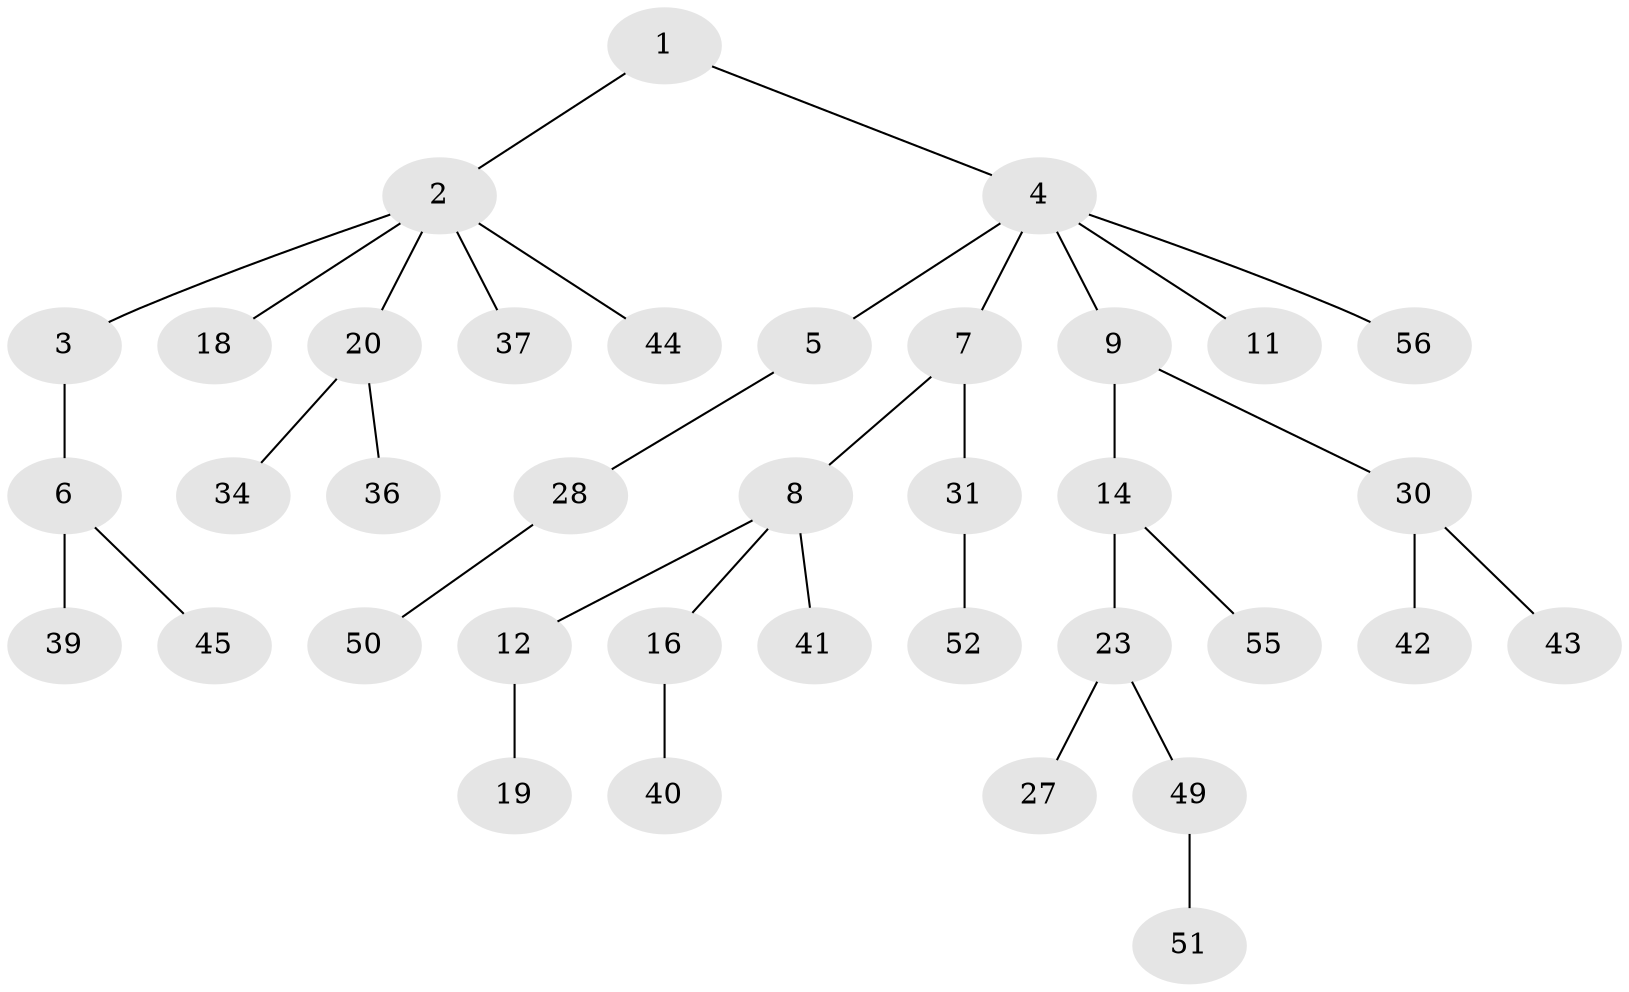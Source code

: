 // original degree distribution, {3: 0.21428571428571427, 4: 0.05357142857142857, 2: 0.19642857142857142, 7: 0.017857142857142856, 5: 0.017857142857142856, 1: 0.5}
// Generated by graph-tools (version 1.1) at 2025/11/02/27/25 16:11:27]
// undirected, 37 vertices, 36 edges
graph export_dot {
graph [start="1"]
  node [color=gray90,style=filled];
  1 [super="+10"];
  2 [super="+17"];
  3;
  4 [super="+22"];
  5 [super="+26"];
  6 [super="+24"];
  7;
  8 [super="+46"];
  9 [super="+13"];
  11 [super="+21"];
  12 [super="+15"];
  14 [super="+32"];
  16 [super="+29"];
  18 [super="+25"];
  19;
  20 [super="+38"];
  23;
  27 [super="+35"];
  28 [super="+54"];
  30 [super="+33"];
  31 [super="+48"];
  34;
  36;
  37;
  39;
  40;
  41 [super="+47"];
  42;
  43;
  44;
  45;
  49 [super="+53"];
  50;
  51;
  52;
  55;
  56;
  1 -- 2;
  1 -- 4;
  2 -- 3;
  2 -- 18;
  2 -- 20;
  2 -- 37;
  2 -- 44;
  3 -- 6;
  4 -- 5;
  4 -- 7;
  4 -- 9;
  4 -- 11;
  4 -- 56;
  5 -- 28;
  6 -- 45;
  6 -- 39;
  7 -- 8;
  7 -- 31;
  8 -- 12;
  8 -- 16;
  8 -- 41;
  9 -- 30;
  9 -- 14;
  12 -- 19;
  14 -- 23;
  14 -- 55;
  16 -- 40;
  20 -- 34;
  20 -- 36;
  23 -- 27;
  23 -- 49;
  28 -- 50;
  30 -- 42;
  30 -- 43;
  31 -- 52;
  49 -- 51;
}
